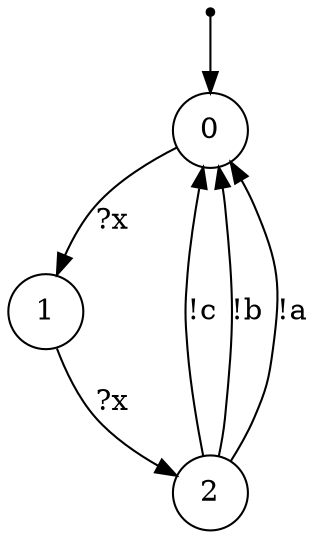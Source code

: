 digraph {
 node [shape=point] ENTRY
 node [shape=circle]
 ENTRY -> 0
0 -> 1 [label="?x"]
1 -> 2 [label="?x"]
2 -> 0 [label="!c"]
2 -> 0 [label="!b"]
2 -> 0 [label="!a"]
}